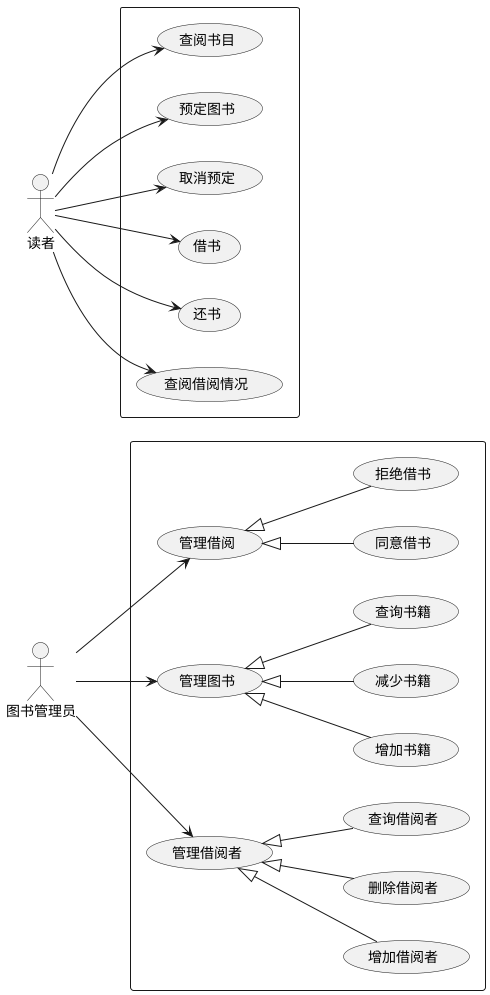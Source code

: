 @startuml
left to right direction
:图书管理员: as Admin
rectangle {
(管理借阅) as mm
(管理图书) as mb
(管理借阅者) as mr
Admin-->(mm)
Admin-->(mb)
Admin-->(mr)
mm<|--(同意借书)
mm<|--(拒绝借书)
mb<|--(增加书籍)
mb<|--(减少书籍)
mb<|--(查询书籍)
mr<|--(增加借阅者)
mr<|--(删除借阅者)
mr<|--(查询借阅者)
}

actor 读者  as user
rectangle {
user-->(查阅书目)
user-->(预定图书)
user-->(取消预定)
user-->(借书)
user-->(还书)
user-->(查阅借阅情况)
}
@enduml
